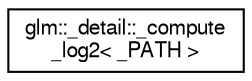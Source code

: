 digraph "Graphical Class Hierarchy"
{
  edge [fontname="FreeSans",fontsize="10",labelfontname="FreeSans",labelfontsize="10"];
  node [fontname="FreeSans",fontsize="10",shape=record];
  rankdir="LR";
  Node1 [label="glm::_detail::_compute\l_log2\< _PATH \>",height=0.2,width=0.4,color="black", fillcolor="white", style="filled",URL="$da/d75/structglm_1_1__detail_1_1__compute__log2.html"];
}
